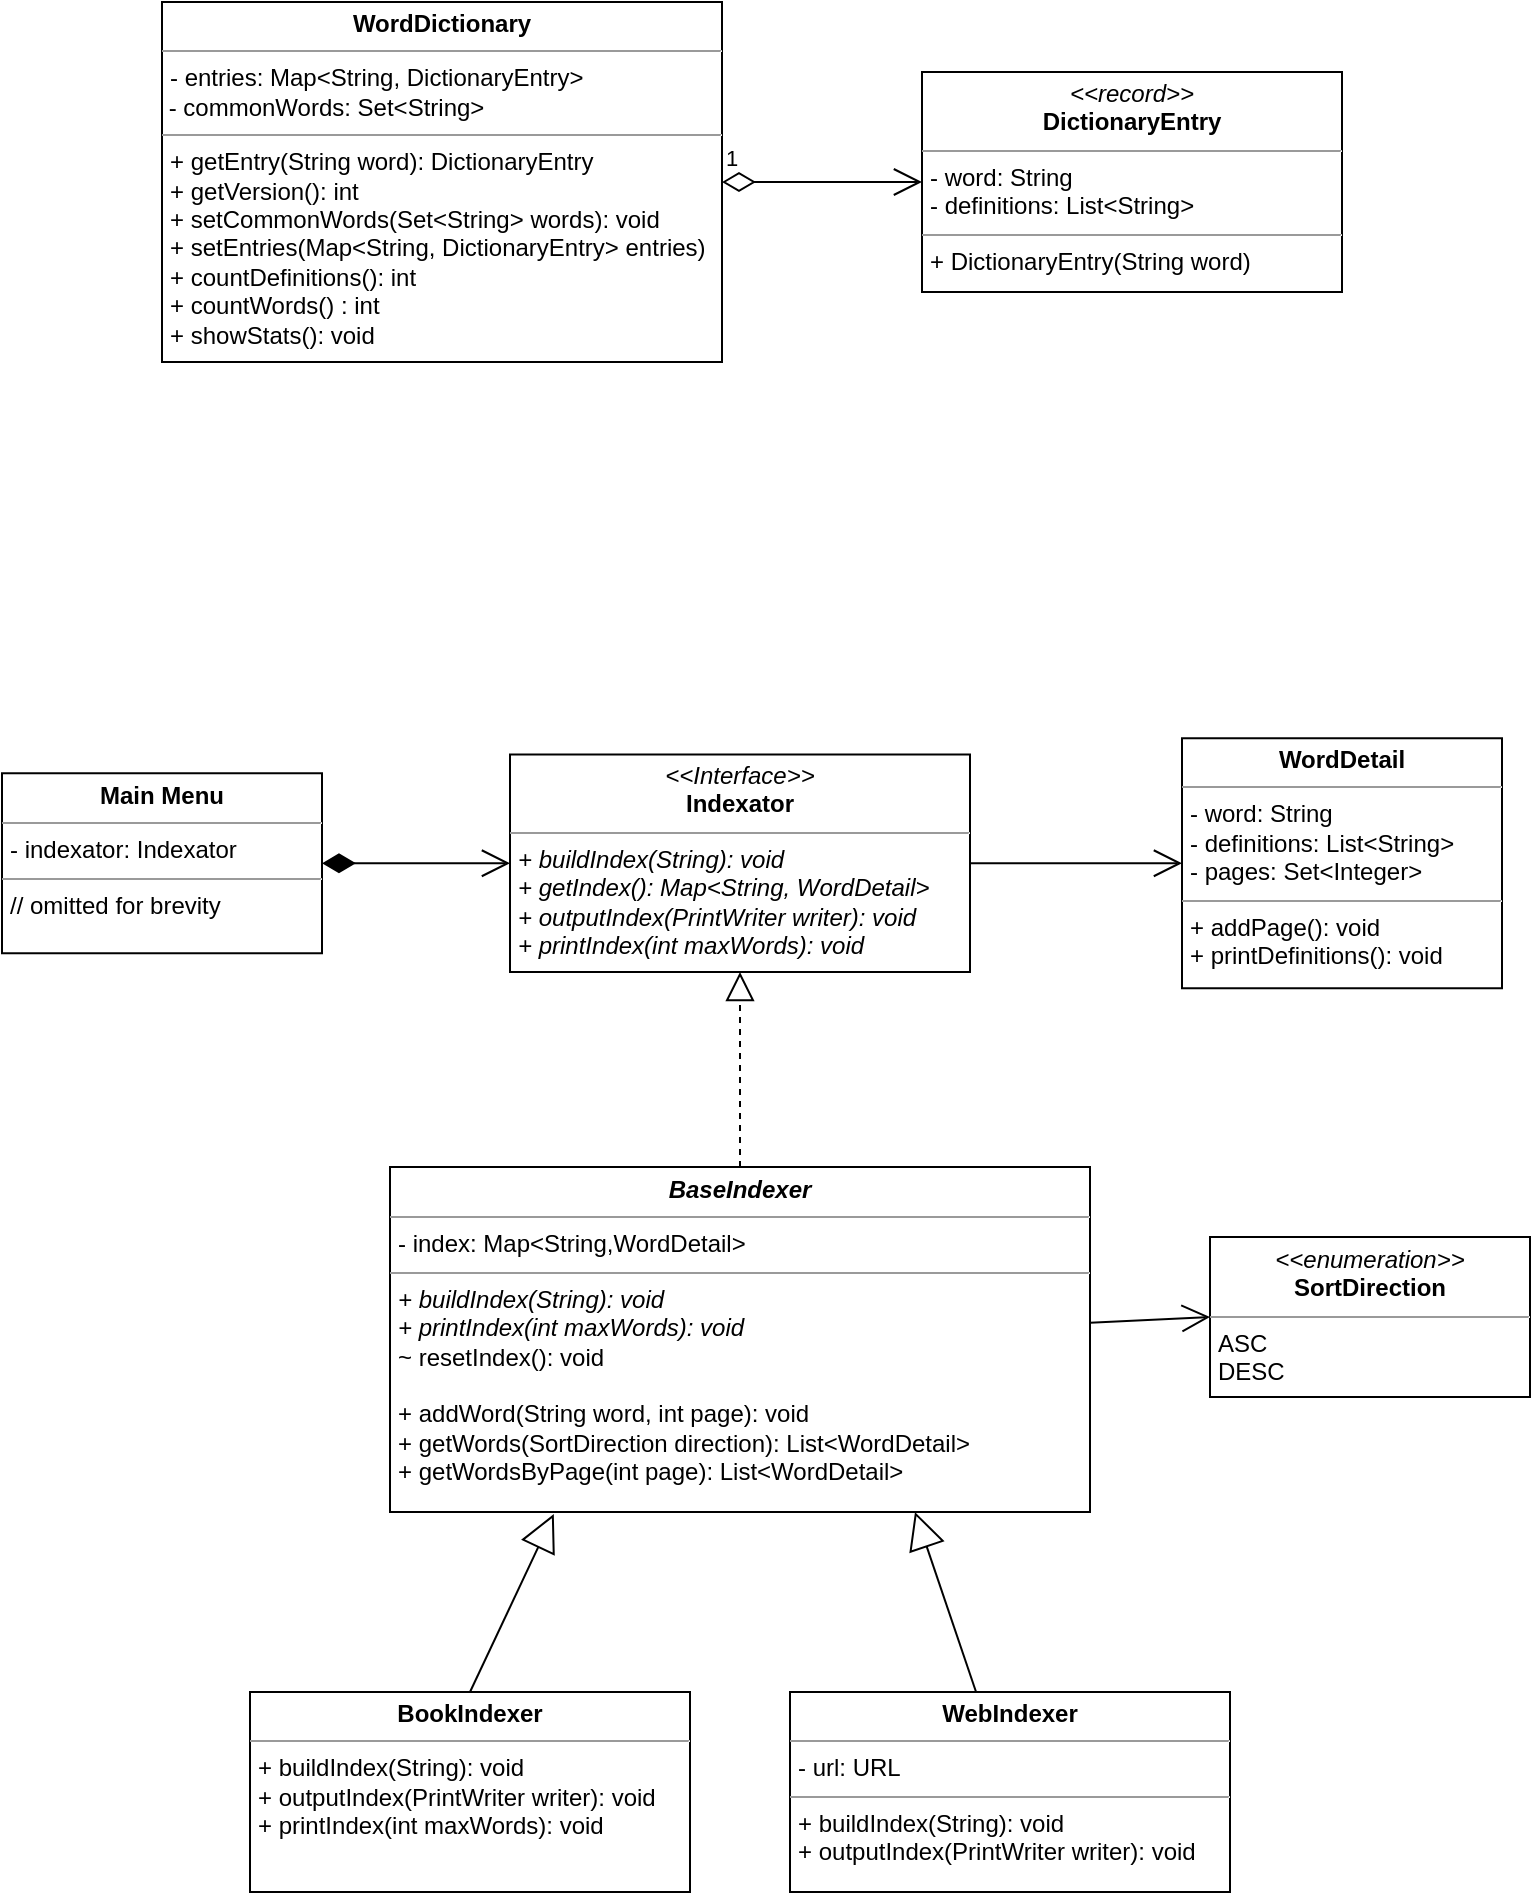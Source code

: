 <mxfile version="20.6.2" type="device"><diagram id="C5RBs43oDa-KdzZeNtuy" name="Page-1"><mxGraphModel dx="1034" dy="1756" grid="1" gridSize="10" guides="1" tooltips="1" connect="1" arrows="1" fold="1" page="1" pageScale="1" pageWidth="827" pageHeight="1169" math="0" shadow="0"><root><mxCell id="WIyWlLk6GJQsqaUBKTNV-0"/><mxCell id="WIyWlLk6GJQsqaUBKTNV-1" parent="WIyWlLk6GJQsqaUBKTNV-0"/><mxCell id="rEF5BNRGRevezscJxq4T-1" value="&lt;p style=&quot;margin:0px;margin-top:4px;text-align:center;&quot;&gt;&lt;i&gt;&amp;lt;&amp;lt;Interface&amp;gt;&amp;gt;&lt;/i&gt;&lt;br&gt;&lt;b&gt;Indexator&lt;/b&gt;&lt;/p&gt;&lt;hr size=&quot;1&quot;&gt;&lt;p style=&quot;margin:0px;margin-left:4px;&quot;&gt;&lt;/p&gt;&lt;p style=&quot;margin:0px;margin-left:4px;&quot;&gt;&lt;i&gt;+ buildIndex(String): void&lt;/i&gt;&lt;br&gt;&lt;/p&gt;&lt;p style=&quot;margin:0px;margin-left:4px;&quot;&gt;&lt;i&gt;+ getIndex(): Map&amp;lt;String, WordDetail&amp;gt;&lt;/i&gt;&lt;/p&gt;&lt;p style=&quot;margin:0px;margin-left:4px;&quot;&gt;&lt;i&gt;+ outputIndex(PrintWriter writer): void&lt;/i&gt;&lt;/p&gt;&lt;p style=&quot;margin:0px;margin-left:4px;&quot;&gt;&lt;i&gt;+ printIndex(int maxWords): void&lt;/i&gt;&lt;/p&gt;" style="verticalAlign=top;align=left;overflow=fill;fontSize=12;fontFamily=Helvetica;html=1;" parent="WIyWlLk6GJQsqaUBKTNV-1" vertex="1"><mxGeometry x="284" y="431.25" width="230" height="108.75" as="geometry"/></mxCell><mxCell id="rEF5BNRGRevezscJxq4T-6" value="&lt;p style=&quot;margin:0px;margin-top:4px;text-align:center;&quot;&gt;&lt;i&gt;&amp;lt;&amp;lt;enumeration&amp;gt;&amp;gt;&lt;/i&gt;&lt;br&gt;&lt;b&gt;SortDirection&lt;/b&gt;&lt;/p&gt;&lt;hr size=&quot;1&quot;&gt;&lt;p style=&quot;margin:0px;margin-left:4px;&quot;&gt;ASC&lt;/p&gt;&lt;p style=&quot;margin:0px;margin-left:4px;&quot;&gt;DESC&lt;/p&gt;" style="verticalAlign=top;align=left;overflow=fill;fontSize=12;fontFamily=Helvetica;html=1;" parent="WIyWlLk6GJQsqaUBKTNV-1" vertex="1"><mxGeometry x="634" y="672.5" width="160" height="80" as="geometry"/></mxCell><mxCell id="rEF5BNRGRevezscJxq4T-7" value="" style="endArrow=open;endFill=1;endSize=12;html=1;rounded=0;entryX=0;entryY=0.5;entryDx=0;entryDy=0;" parent="WIyWlLk6GJQsqaUBKTNV-1" source="rEF5BNRGRevezscJxq4T-8" target="rEF5BNRGRevezscJxq4T-6" edge="1"><mxGeometry width="160" relative="1" as="geometry"><mxPoint x="354" y="637.5" as="sourcePoint"/><mxPoint x="514" y="637.5" as="targetPoint"/></mxGeometry></mxCell><mxCell id="rEF5BNRGRevezscJxq4T-8" value="&lt;p style=&quot;margin:0px;margin-top:4px;text-align:center;&quot;&gt;&lt;b&gt;&lt;i&gt;BaseIndexer&lt;/i&gt;&lt;/b&gt;&lt;/p&gt;&lt;hr size=&quot;1&quot;&gt;&lt;p style=&quot;margin:0px;margin-left:4px;&quot;&gt;- index: Map&amp;lt;String,WordDetail&amp;gt;&lt;/p&gt;&lt;hr size=&quot;1&quot;&gt;&lt;p style=&quot;margin:0px;margin-left:4px;&quot;&gt;&lt;i&gt;+ buildIndex(String): void&lt;/i&gt;&lt;br&gt;&lt;/p&gt;&lt;p style=&quot;margin:0px;margin-left:4px;&quot;&gt;&lt;i&gt;+ printIndex(int maxWords): void&lt;/i&gt;&lt;i&gt;&lt;br&gt;&lt;/i&gt;&lt;/p&gt;&lt;p style=&quot;margin:0px;margin-left:4px;&quot;&gt;~ resetIndex(): void&lt;/p&gt;&lt;p style=&quot;margin:0px;margin-left:4px;&quot;&gt;&lt;i&gt;&lt;br&gt;&lt;/i&gt;&lt;/p&gt;&lt;p style=&quot;margin:0px;margin-left:4px;&quot;&gt;+ addWord(String word, int page): void&lt;/p&gt;&lt;p style=&quot;margin:0px;margin-left:4px;&quot;&gt;+ getWords(SortDirection direction): List&amp;lt;WordDetail&amp;gt;&lt;br&gt;&lt;/p&gt;&lt;p style=&quot;margin:0px;margin-left:4px;&quot;&gt;+ getWordsByPage(int page): List&amp;lt;WordDetail&amp;gt;&lt;/p&gt;" style="verticalAlign=top;align=left;overflow=fill;fontSize=12;fontFamily=Helvetica;html=1;" parent="WIyWlLk6GJQsqaUBKTNV-1" vertex="1"><mxGeometry x="224" y="637.5" width="350" height="172.5" as="geometry"/></mxCell><mxCell id="rEF5BNRGRevezscJxq4T-9" value="" style="endArrow=block;dashed=1;endFill=0;endSize=12;html=1;rounded=0;exitX=0.5;exitY=0;exitDx=0;exitDy=0;entryX=0.5;entryY=1;entryDx=0;entryDy=0;" parent="WIyWlLk6GJQsqaUBKTNV-1" source="rEF5BNRGRevezscJxq4T-8" target="rEF5BNRGRevezscJxq4T-1" edge="1"><mxGeometry width="160" relative="1" as="geometry"><mxPoint x="164" y="857.5" as="sourcePoint"/><mxPoint x="324" y="857.5" as="targetPoint"/></mxGeometry></mxCell><mxCell id="rEF5BNRGRevezscJxq4T-10" value="&lt;p style=&quot;margin:0px;margin-top:4px;text-align:center;&quot;&gt;&lt;b&gt;BookIndexer&lt;/b&gt;&lt;/p&gt;&lt;hr size=&quot;1&quot;&gt;&lt;p style=&quot;margin:0px;margin-left:4px;&quot;&gt;&lt;/p&gt;&lt;p style=&quot;margin:0px;margin-left:4px;&quot;&gt;+ buildIndex(String): void&lt;br&gt;&lt;/p&gt;&lt;p style=&quot;margin:0px;margin-left:4px;&quot;&gt;+ outputIndex(PrintWriter writer): void&lt;/p&gt;&lt;p style=&quot;margin:0px;margin-left:4px;&quot;&gt;+ printIndex(int maxWords): void&lt;br&gt;&lt;/p&gt;" style="verticalAlign=top;align=left;overflow=fill;fontSize=12;fontFamily=Helvetica;html=1;" parent="WIyWlLk6GJQsqaUBKTNV-1" vertex="1"><mxGeometry x="154" y="900" width="220" height="100" as="geometry"/></mxCell><mxCell id="rEF5BNRGRevezscJxq4T-11" value="&lt;p style=&quot;margin:0px;margin-top:4px;text-align:center;&quot;&gt;&lt;b&gt;WebIndexer&lt;/b&gt;&lt;/p&gt;&lt;hr size=&quot;1&quot;&gt;&lt;p style=&quot;margin:0px;margin-left:4px;&quot;&gt;- url: URL&lt;/p&gt;&lt;hr size=&quot;1&quot;&gt;&lt;p style=&quot;margin:0px;margin-left:4px;&quot;&gt;+ buildIndex(String): void&lt;br&gt;&lt;/p&gt;&lt;p style=&quot;margin:0px;margin-left:4px;&quot;&gt;+ outputIndex(PrintWriter writer): void&lt;br&gt;&lt;/p&gt;" style="verticalAlign=top;align=left;overflow=fill;fontSize=12;fontFamily=Helvetica;html=1;" parent="WIyWlLk6GJQsqaUBKTNV-1" vertex="1"><mxGeometry x="424" y="900" width="220" height="100" as="geometry"/></mxCell><mxCell id="rEF5BNRGRevezscJxq4T-12" value="" style="endArrow=block;endSize=16;endFill=0;html=1;rounded=0;exitX=0.5;exitY=0;exitDx=0;exitDy=0;entryX=0.234;entryY=1.006;entryDx=0;entryDy=0;entryPerimeter=0;" parent="WIyWlLk6GJQsqaUBKTNV-1" source="rEF5BNRGRevezscJxq4T-10" target="rEF5BNRGRevezscJxq4T-8" edge="1"><mxGeometry width="160" relative="1" as="geometry"><mxPoint x="144" y="887.5" as="sourcePoint"/><mxPoint x="174" y="837.5" as="targetPoint"/></mxGeometry></mxCell><mxCell id="rEF5BNRGRevezscJxq4T-13" value="" style="endArrow=block;endSize=16;endFill=0;html=1;rounded=0;entryX=0.75;entryY=1;entryDx=0;entryDy=0;" parent="WIyWlLk6GJQsqaUBKTNV-1" source="rEF5BNRGRevezscJxq4T-11" target="rEF5BNRGRevezscJxq4T-8" edge="1"><mxGeometry width="160" relative="1" as="geometry"><mxPoint x="134" y="897.5" as="sourcePoint"/><mxPoint x="195.9" y="788.58" as="targetPoint"/></mxGeometry></mxCell><mxCell id="xjLx0YuCXc29oPpXvyEX-0" value="&lt;p style=&quot;margin:0px;margin-top:4px;text-align:center;&quot;&gt;&lt;b&gt;WordDictionary&lt;/b&gt;&lt;/p&gt;&lt;hr size=&quot;1&quot;&gt;&lt;p style=&quot;margin:0px;margin-left:4px;&quot;&gt;- entries: Map&amp;lt;String, DictionaryEntry&amp;gt;&lt;/p&gt;&amp;nbsp;- commonWords: Set&amp;lt;String&amp;gt;&amp;nbsp;&lt;br&gt;&lt;hr size=&quot;1&quot;&gt;&lt;p style=&quot;margin:0px;margin-left:4px;&quot;&gt;&lt;span style=&quot;background-color: initial;&quot;&gt;+ getEntry(String word): DictionaryEntry&lt;/span&gt;&lt;br&gt;&lt;/p&gt;&lt;p style=&quot;margin:0px;margin-left:4px;&quot;&gt;+ getVersion(): int&lt;span style=&quot;background-color: initial;&quot;&gt;&lt;br&gt;&lt;/span&gt;&lt;/p&gt;&lt;p style=&quot;margin:0px;margin-left:4px;&quot;&gt;&lt;span style=&quot;background-color: initial;&quot;&gt;+ setCommonWords(Set&amp;lt;String&amp;gt; words): void&lt;/span&gt;&lt;/p&gt;&lt;p style=&quot;margin:0px;margin-left:4px;&quot;&gt;&lt;span style=&quot;background-color: initial;&quot;&gt;+ setEntries(Map&amp;lt;String, DictionaryEntry&amp;gt; entries)&lt;/span&gt;&lt;/p&gt;&lt;p style=&quot;margin:0px;margin-left:4px;&quot;&gt;+ countDefinitions(): int&lt;/p&gt;&lt;p style=&quot;margin:0px;margin-left:4px;&quot;&gt;+ countWords() : int&lt;/p&gt;&lt;p style=&quot;margin:0px;margin-left:4px;&quot;&gt;+ showStats(): void&lt;br&gt;&lt;/p&gt;" style="verticalAlign=top;align=left;overflow=fill;fontSize=12;fontFamily=Helvetica;html=1;" parent="WIyWlLk6GJQsqaUBKTNV-1" vertex="1"><mxGeometry x="110" y="55" width="280" height="180" as="geometry"/></mxCell><mxCell id="Q9B42hdhWwuXJrMnXLIy-1" value="&lt;p style=&quot;margin:0px;margin-top:4px;text-align:center;&quot;&gt;&lt;b&gt;WordDetail&lt;/b&gt;&lt;/p&gt;&lt;hr size=&quot;1&quot;&gt;&lt;p style=&quot;margin:0px;margin-left:4px;&quot;&gt;- word: String&lt;/p&gt;&lt;p style=&quot;margin:0px;margin-left:4px;&quot;&gt;- definitions: List&amp;lt;String&amp;gt;&lt;/p&gt;&lt;p style=&quot;margin:0px;margin-left:4px;&quot;&gt;- pages: Set&amp;lt;Integer&amp;gt;&lt;/p&gt;&lt;hr size=&quot;1&quot;&gt;&lt;p style=&quot;margin:0px;margin-left:4px;&quot;&gt;+ addPage(): void&lt;/p&gt;&lt;p style=&quot;margin:0px;margin-left:4px;&quot;&gt;+ printDefinitions(): void&lt;/p&gt;" style="verticalAlign=top;align=left;overflow=fill;fontSize=12;fontFamily=Helvetica;html=1;" parent="WIyWlLk6GJQsqaUBKTNV-1" vertex="1"><mxGeometry x="620" y="423.13" width="160" height="125" as="geometry"/></mxCell><mxCell id="Q9B42hdhWwuXJrMnXLIy-2" value="&lt;p style=&quot;margin:0px;margin-top:4px;text-align:center;&quot;&gt;&lt;i&gt;&amp;lt;&amp;lt;record&amp;gt;&amp;gt;&lt;/i&gt;&lt;br&gt;&lt;b&gt;DictionaryEntry&lt;/b&gt;&lt;/p&gt;&lt;hr size=&quot;1&quot;&gt;&lt;p style=&quot;margin:0px;margin-left:4px;&quot;&gt;- word: String&lt;br&gt;- definitions: List&amp;lt;String&amp;gt;&lt;/p&gt;&lt;hr size=&quot;1&quot;&gt;&lt;p style=&quot;margin:0px;margin-left:4px;&quot;&gt;+ DictionaryEntry(String word)&lt;/p&gt;" style="verticalAlign=top;align=left;overflow=fill;fontSize=12;fontFamily=Helvetica;html=1;" parent="WIyWlLk6GJQsqaUBKTNV-1" vertex="1"><mxGeometry x="490" y="90" width="210" height="110" as="geometry"/></mxCell><mxCell id="Q9B42hdhWwuXJrMnXLIy-17" value="" style="endArrow=open;endFill=1;endSize=12;html=1;rounded=0;entryX=0;entryY=0.5;entryDx=0;entryDy=0;exitX=1;exitY=0.5;exitDx=0;exitDy=0;" parent="WIyWlLk6GJQsqaUBKTNV-1" source="rEF5BNRGRevezscJxq4T-1" target="Q9B42hdhWwuXJrMnXLIy-1" edge="1"><mxGeometry width="160" relative="1" as="geometry"><mxPoint x="424" y="542" as="sourcePoint"/><mxPoint x="564.96" y="494.5" as="targetPoint"/></mxGeometry></mxCell><mxCell id="Q9B42hdhWwuXJrMnXLIy-20" value="1" style="endArrow=open;html=1;endSize=12;startArrow=diamondThin;startSize=14;startFill=0;edgeStyle=orthogonalEdgeStyle;align=left;verticalAlign=bottom;rounded=0;exitX=1;exitY=0.5;exitDx=0;exitDy=0;entryX=0;entryY=0.5;entryDx=0;entryDy=0;" parent="WIyWlLk6GJQsqaUBKTNV-1" source="xjLx0YuCXc29oPpXvyEX-0" target="Q9B42hdhWwuXJrMnXLIy-2" edge="1"><mxGeometry x="-1" y="3" relative="1" as="geometry"><mxPoint x="330" y="130" as="sourcePoint"/><mxPoint x="490" y="130" as="targetPoint"/></mxGeometry></mxCell><mxCell id="Q9B42hdhWwuXJrMnXLIy-22" value="&lt;p style=&quot;margin:0px;margin-top:4px;text-align:center;&quot;&gt;&lt;b&gt;Main Menu&lt;/b&gt;&lt;/p&gt;&lt;hr size=&quot;1&quot;&gt;&lt;p style=&quot;margin:0px;margin-left:4px;&quot;&gt;- indexator: Indexator&lt;/p&gt;&lt;hr size=&quot;1&quot;&gt;&lt;p style=&quot;margin:0px;margin-left:4px;&quot;&gt;// omitted for brevity&lt;/p&gt;" style="verticalAlign=top;align=left;overflow=fill;fontSize=12;fontFamily=Helvetica;html=1;" parent="WIyWlLk6GJQsqaUBKTNV-1" vertex="1"><mxGeometry x="30" y="440.63" width="160" height="90" as="geometry"/></mxCell><mxCell id="Q9B42hdhWwuXJrMnXLIy-23" value="" style="endArrow=open;html=1;endSize=12;startArrow=diamondThin;startSize=14;startFill=1;edgeStyle=orthogonalEdgeStyle;align=left;verticalAlign=bottom;rounded=0;exitX=1;exitY=0.5;exitDx=0;exitDy=0;entryX=0;entryY=0.5;entryDx=0;entryDy=0;" parent="WIyWlLk6GJQsqaUBKTNV-1" source="Q9B42hdhWwuXJrMnXLIy-22" target="rEF5BNRGRevezscJxq4T-1" edge="1"><mxGeometry x="-1" y="3" relative="1" as="geometry"><mxPoint x="164" y="567.5" as="sourcePoint"/><mxPoint x="204" y="567.5" as="targetPoint"/></mxGeometry></mxCell></root></mxGraphModel></diagram></mxfile>